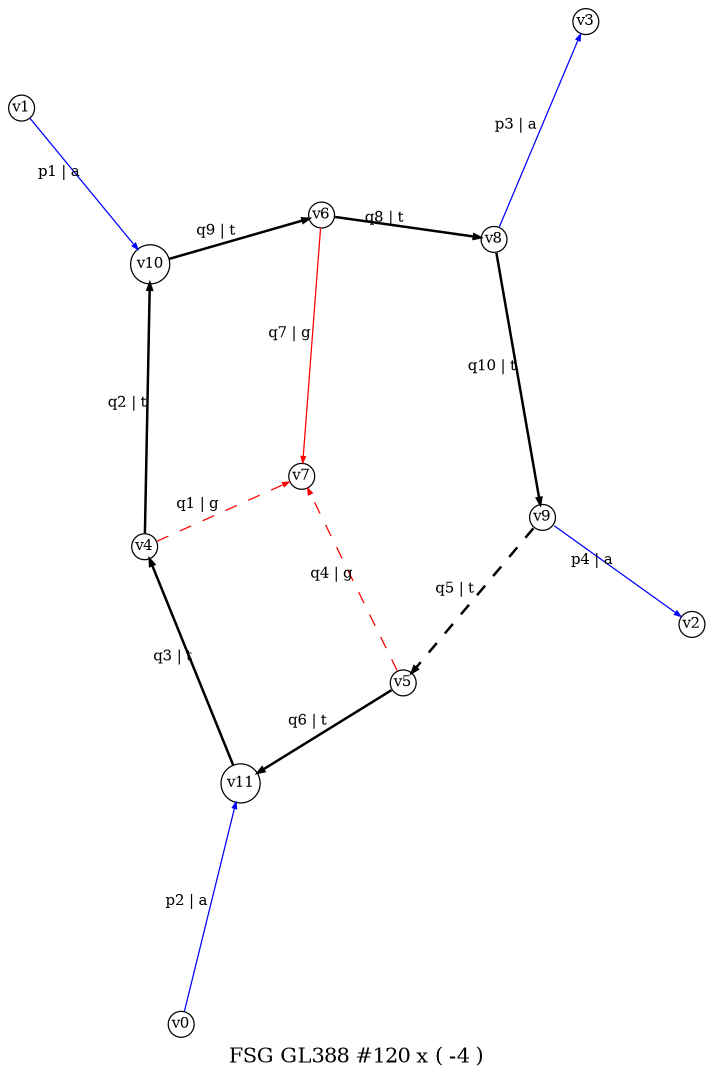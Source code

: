 digraph dot_134_0_GL388 {
label="FSG GL388 #120 x ( -4 )";
noverlap="scale"; layout="neato";
graph [ 
overall_factor="NumeratorDependentGrouping(388,1,AntiFermionSpinSumSign(1)*AutG(1)^-1*ExternalFermionOrderingSign(1)*InternalFermionLoopSign(-1)*NumeratorIndependentSymmetryGrouping(2))+NumeratorDependentGrouping(389,1,AntiFermionSpinSumSign(1)*AutG(1)^-1*ExternalFermionOrderingSign(1)*InternalFermionLoopSign(-1)*NumeratorIndependentSymmetryGrouping(2))",
overall_factor_evaluated="-4",
fontsize=10,ratio=1.5
 ];
node [ fontsize=7,shape=circle,margin=0,height=0.01,penwidth=0.6 ];
edge [ fontsize=7,arrowsize=0.3,penwidth=0.6 ];
"v1" -> "v10" [label="p1 | a",color="blue",penwidth="0.6",style="solid"];
"v0" -> "v11" [label="p2 | a",color="blue",penwidth="0.6",style="solid"];
"v8" -> "v3" [label="p3 | a",color="blue",penwidth="0.6",style="solid"];
"v9" -> "v2" [label="p4 | a",color="blue",penwidth="0.6",style="solid"];
"v4" -> "v7" [label="q1 | g",color="red",penwidth="0.6",style="dashed"];
"v4" -> "v10" [label="q2 | t",color="black",penwidth="1.2",style="solid"];
"v11" -> "v4" [label="q3 | t",color="black",penwidth="1.2",style="solid"];
"v5" -> "v7" [label="q4 | g",color="red",penwidth="0.6",style="dashed"];
"v9" -> "v5" [label="q5 | t",color="black",penwidth="1.2",style="dashed"];
"v5" -> "v11" [label="q6 | t",color="black",penwidth="1.2",style="solid"];
"v6" -> "v7" [label="q7 | g",color="red",penwidth="0.6",style="solid"];
"v6" -> "v8" [label="q8 | t",color="black",penwidth="1.2",style="solid"];
"v10" -> "v6" [label="q9 | t",color="black",penwidth="1.2",style="solid"];
"v8" -> "v9" [label="q10 | t",color="black",penwidth="1.2",style="solid"];
}